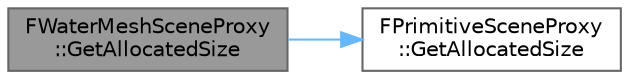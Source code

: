 digraph "FWaterMeshSceneProxy::GetAllocatedSize"
{
 // INTERACTIVE_SVG=YES
 // LATEX_PDF_SIZE
  bgcolor="transparent";
  edge [fontname=Helvetica,fontsize=10,labelfontname=Helvetica,labelfontsize=10];
  node [fontname=Helvetica,fontsize=10,shape=box,height=0.2,width=0.4];
  rankdir="LR";
  Node1 [id="Node000001",label="FWaterMeshSceneProxy\l::GetAllocatedSize",height=0.2,width=0.4,color="gray40", fillcolor="grey60", style="filled", fontcolor="black",tooltip=" "];
  Node1 -> Node2 [id="edge1_Node000001_Node000002",color="steelblue1",style="solid",tooltip=" "];
  Node2 [id="Node000002",label="FPrimitiveSceneProxy\l::GetAllocatedSize",height=0.2,width=0.4,color="grey40", fillcolor="white", style="filled",URL="$d4/de9/classFPrimitiveSceneProxy.html#a77efabaeabee9fb309946874672e6a61",tooltip=" "];
}
